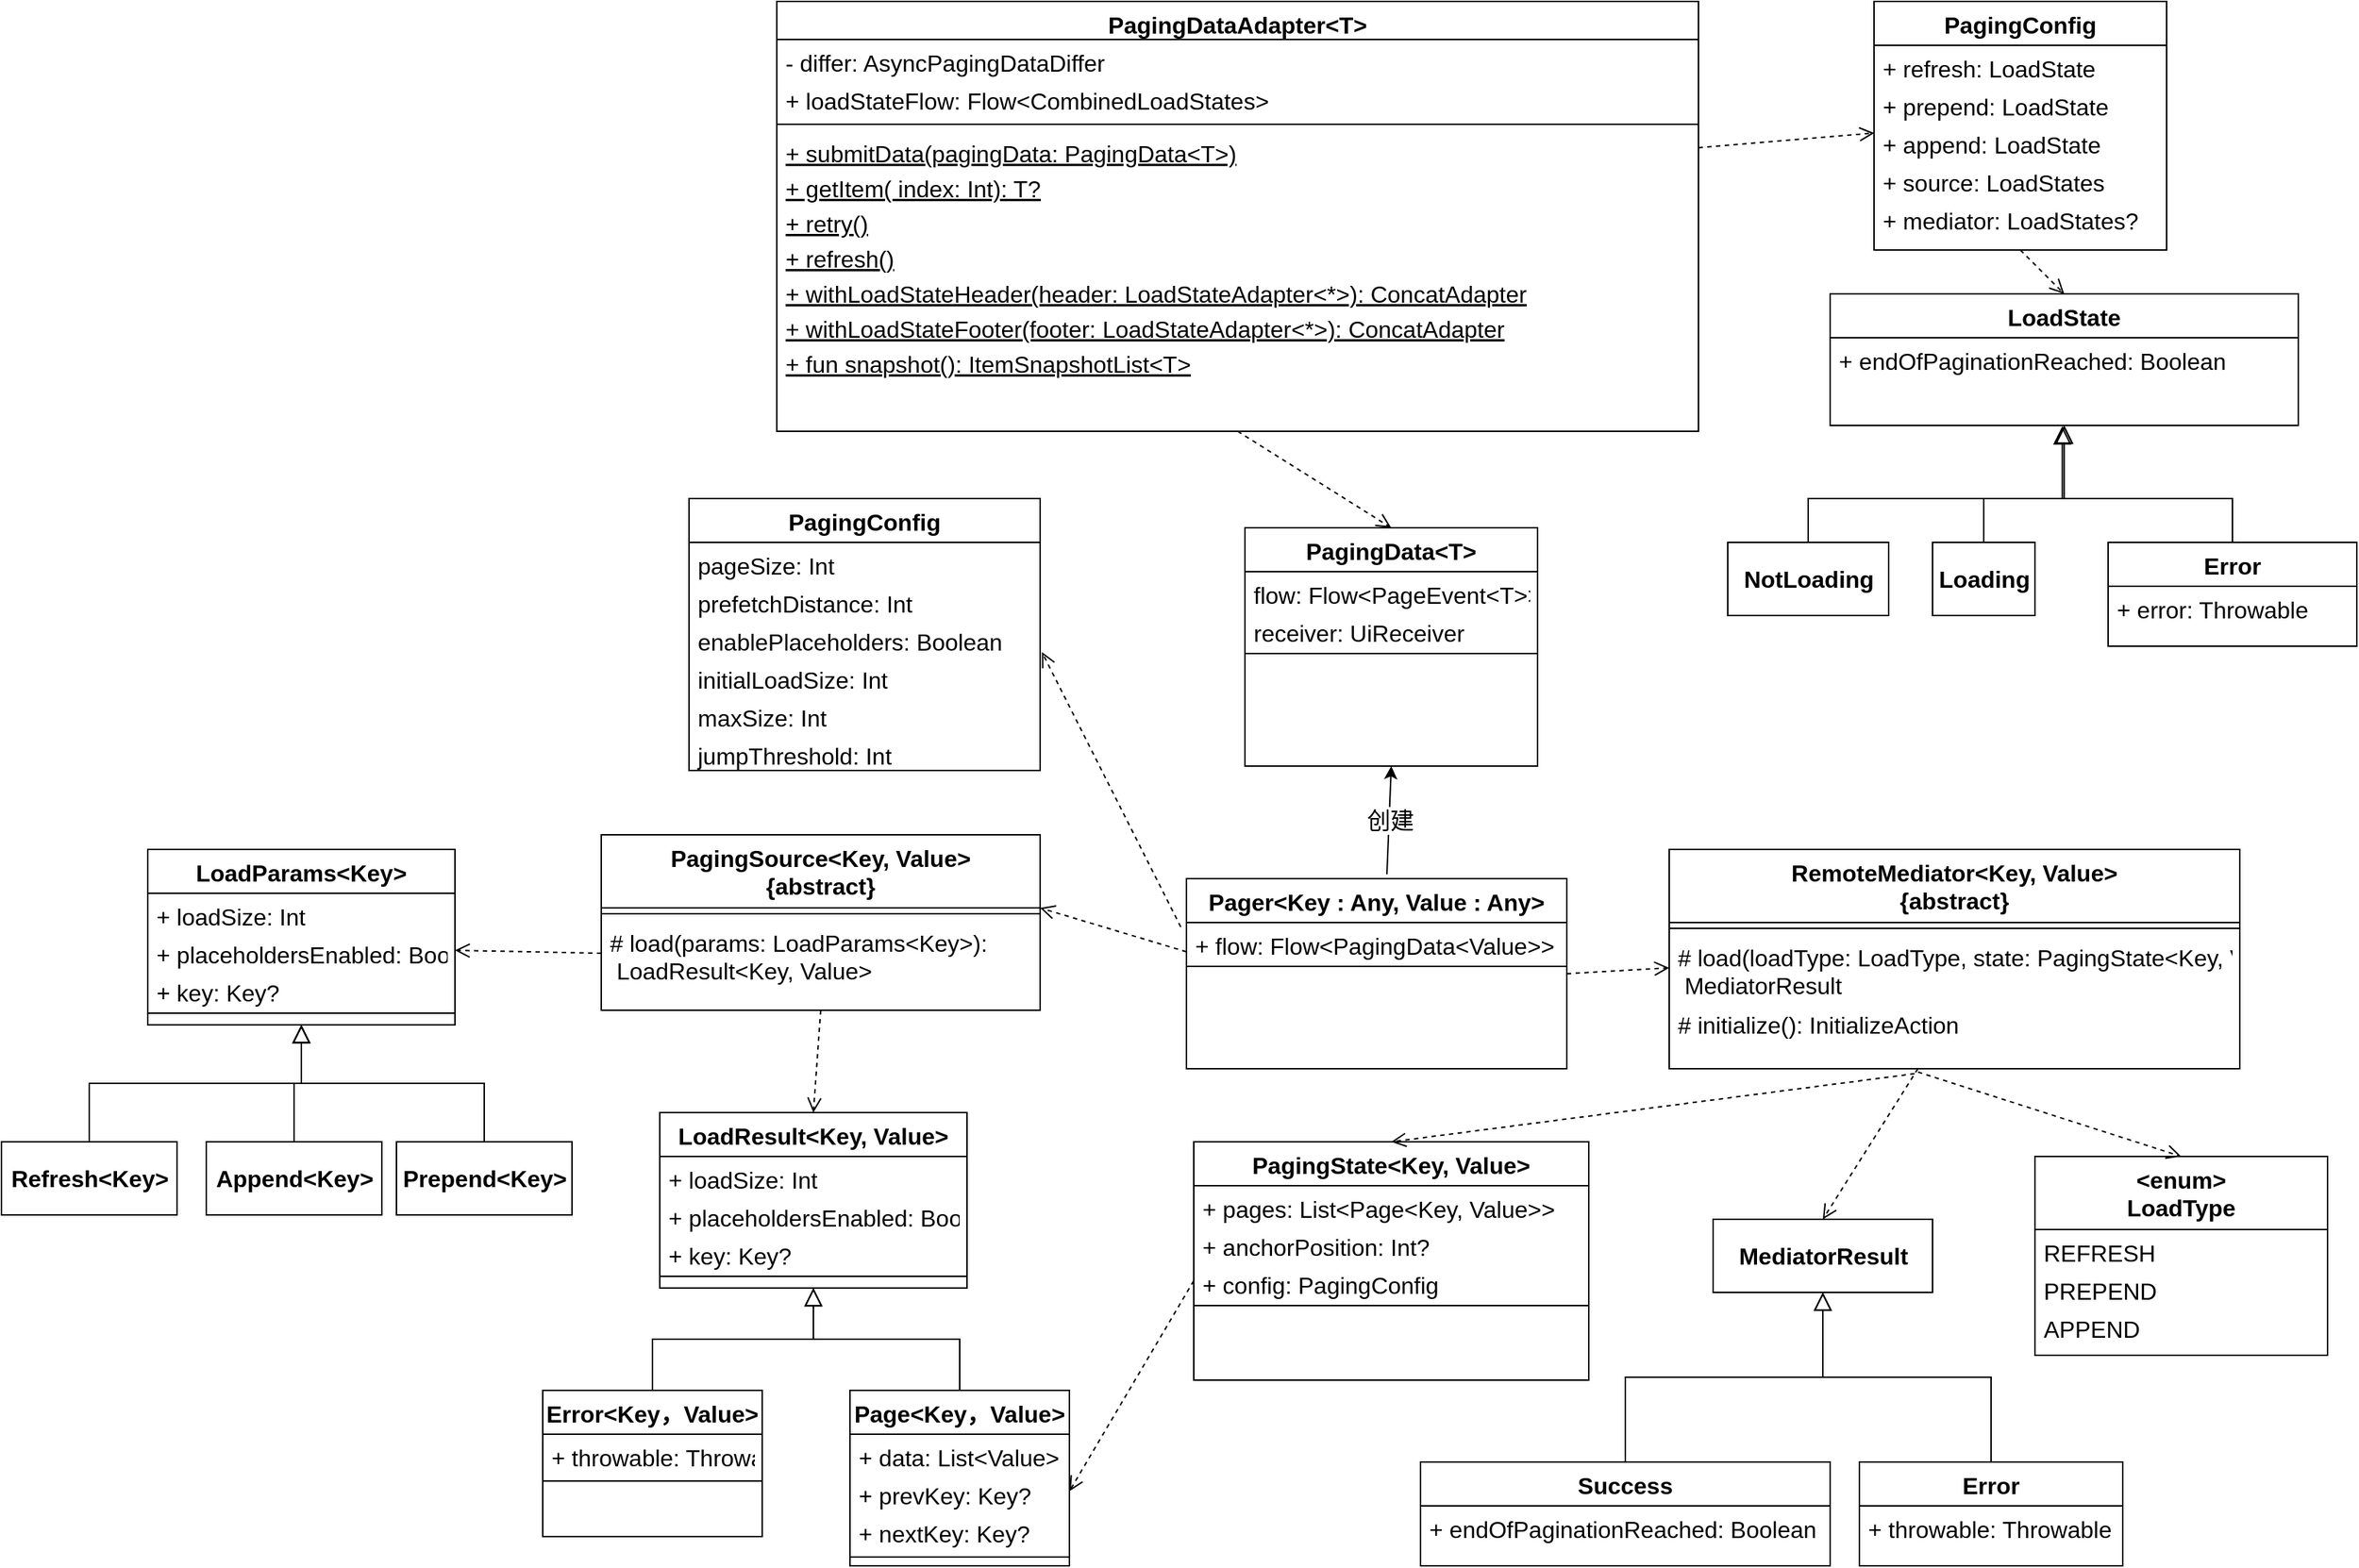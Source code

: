 <mxfile version="14.2.3" type="github">
  <diagram id="C5RBs43oDa-KdzZeNtuy" name="Page-1">
    <mxGraphModel dx="4512" dy="1089" grid="1" gridSize="10" guides="1" tooltips="1" connect="1" arrows="1" fold="1" page="1" pageScale="1" pageWidth="827" pageHeight="1169" math="0" shadow="0">
      <root>
        <mxCell id="WIyWlLk6GJQsqaUBKTNV-0" />
        <mxCell id="WIyWlLk6GJQsqaUBKTNV-1" parent="WIyWlLk6GJQsqaUBKTNV-0" />
        <mxCell id="XuE36sU5VSqXOPEqBiMG-0" value="PagingDataAdapter&lt;T&gt;" style="swimlane;fontStyle=1;align=center;verticalAlign=top;childLayout=stackLayout;horizontal=1;startSize=26;horizontalStack=0;resizeParent=1;resizeLast=0;collapsible=1;marginBottom=0;rounded=0;shadow=0;strokeWidth=1;fontSize=16;" parent="WIyWlLk6GJQsqaUBKTNV-1" vertex="1">
          <mxGeometry x="-1160" y="500" width="630" height="294" as="geometry">
            <mxRectangle x="130" y="380" width="160" height="26" as="alternateBounds" />
          </mxGeometry>
        </mxCell>
        <mxCell id="XuE36sU5VSqXOPEqBiMG-1" value="- differ: AsyncPagingDataDiffer" style="text;align=left;verticalAlign=top;spacingLeft=4;spacingRight=4;overflow=hidden;rotatable=0;points=[[0,0.5],[1,0.5]];portConstraint=eastwest;fontSize=16;" parent="XuE36sU5VSqXOPEqBiMG-0" vertex="1">
          <mxGeometry y="26" width="630" height="26" as="geometry" />
        </mxCell>
        <mxCell id="XuE36sU5VSqXOPEqBiMG-2" value="+ loadStateFlow: Flow&lt;CombinedLoadStates&gt;" style="text;align=left;verticalAlign=top;spacingLeft=4;spacingRight=4;overflow=hidden;rotatable=0;points=[[0,0.5],[1,0.5]];portConstraint=eastwest;rounded=0;shadow=0;html=0;fontSize=16;" parent="XuE36sU5VSqXOPEqBiMG-0" vertex="1">
          <mxGeometry y="52" width="630" height="28" as="geometry" />
        </mxCell>
        <mxCell id="XuE36sU5VSqXOPEqBiMG-5" value="" style="line;html=1;strokeWidth=1;align=left;verticalAlign=middle;spacingTop=-1;spacingLeft=3;spacingRight=3;rotatable=0;labelPosition=right;points=[];portConstraint=eastwest;fontSize=16;" parent="XuE36sU5VSqXOPEqBiMG-0" vertex="1">
          <mxGeometry y="80" width="630" height="8" as="geometry" />
        </mxCell>
        <mxCell id="XuE36sU5VSqXOPEqBiMG-6" value="+ submitData(pagingData: PagingData&lt;T&gt;)" style="text;align=left;verticalAlign=top;spacingLeft=4;spacingRight=4;overflow=hidden;rotatable=0;points=[[0,0.5],[1,0.5]];portConstraint=eastwest;fontStyle=4;fontSize=16;" parent="XuE36sU5VSqXOPEqBiMG-0" vertex="1">
          <mxGeometry y="88" width="630" height="24" as="geometry" />
        </mxCell>
        <mxCell id="XuE36sU5VSqXOPEqBiMG-7" value="+ getItem( index: Int): T?" style="text;align=left;verticalAlign=top;spacingLeft=4;spacingRight=4;overflow=hidden;rotatable=0;points=[[0,0.5],[1,0.5]];portConstraint=eastwest;fontStyle=4;fontSize=16;" parent="XuE36sU5VSqXOPEqBiMG-0" vertex="1">
          <mxGeometry y="112" width="630" height="24" as="geometry" />
        </mxCell>
        <mxCell id="XuE36sU5VSqXOPEqBiMG-28" value="+ retry()" style="text;align=left;verticalAlign=top;spacingLeft=4;spacingRight=4;overflow=hidden;rotatable=0;points=[[0,0.5],[1,0.5]];portConstraint=eastwest;fontStyle=4;fontSize=16;" parent="XuE36sU5VSqXOPEqBiMG-0" vertex="1">
          <mxGeometry y="136" width="630" height="24" as="geometry" />
        </mxCell>
        <mxCell id="XuE36sU5VSqXOPEqBiMG-8" value="+ refresh()" style="text;align=left;verticalAlign=top;spacingLeft=4;spacingRight=4;overflow=hidden;rotatable=0;points=[[0,0.5],[1,0.5]];portConstraint=eastwest;fontStyle=4;fontSize=16;" parent="XuE36sU5VSqXOPEqBiMG-0" vertex="1">
          <mxGeometry y="160" width="630" height="24" as="geometry" />
        </mxCell>
        <mxCell id="XuE36sU5VSqXOPEqBiMG-9" value="+ withLoadStateHeader(header: LoadStateAdapter&lt;*&gt;): ConcatAdapter" style="text;align=left;verticalAlign=top;spacingLeft=4;spacingRight=4;overflow=hidden;rotatable=0;points=[[0,0.5],[1,0.5]];portConstraint=eastwest;fontStyle=4;fontSize=16;" parent="XuE36sU5VSqXOPEqBiMG-0" vertex="1">
          <mxGeometry y="184" width="630" height="24" as="geometry" />
        </mxCell>
        <mxCell id="XuE36sU5VSqXOPEqBiMG-10" value="+ withLoadStateFooter(footer: LoadStateAdapter&lt;*&gt;): ConcatAdapter" style="text;align=left;verticalAlign=top;spacingLeft=4;spacingRight=4;overflow=hidden;rotatable=0;points=[[0,0.5],[1,0.5]];portConstraint=eastwest;fontStyle=4;fontSize=16;" parent="XuE36sU5VSqXOPEqBiMG-0" vertex="1">
          <mxGeometry y="208" width="630" height="24" as="geometry" />
        </mxCell>
        <mxCell id="XuE36sU5VSqXOPEqBiMG-11" value="+ fun snapshot(): ItemSnapshotList&lt;T&gt;" style="text;align=left;verticalAlign=top;spacingLeft=4;spacingRight=4;overflow=hidden;rotatable=0;points=[[0,0.5],[1,0.5]];portConstraint=eastwest;fontStyle=4;fontSize=16;" parent="XuE36sU5VSqXOPEqBiMG-0" vertex="1">
          <mxGeometry y="232" width="630" height="24" as="geometry" />
        </mxCell>
        <mxCell id="XuE36sU5VSqXOPEqBiMG-12" style="edgeStyle=orthogonalEdgeStyle;rounded=0;orthogonalLoop=1;jettySize=auto;html=1;exitX=1;exitY=0.5;exitDx=0;exitDy=0;fontSize=16;" parent="XuE36sU5VSqXOPEqBiMG-0" source="XuE36sU5VSqXOPEqBiMG-9" target="XuE36sU5VSqXOPEqBiMG-9" edge="1">
          <mxGeometry relative="1" as="geometry" />
        </mxCell>
        <mxCell id="XuE36sU5VSqXOPEqBiMG-13" value="PagingData&lt;T&gt;" style="swimlane;fontStyle=1;align=center;verticalAlign=top;childLayout=stackLayout;horizontal=1;startSize=30;horizontalStack=0;resizeParent=1;resizeLast=0;collapsible=1;marginBottom=0;rounded=0;shadow=0;strokeWidth=1;fontSize=16;" parent="WIyWlLk6GJQsqaUBKTNV-1" vertex="1">
          <mxGeometry x="-840" y="860" width="200" height="163" as="geometry">
            <mxRectangle x="130" y="380" width="160" height="26" as="alternateBounds" />
          </mxGeometry>
        </mxCell>
        <mxCell id="XuE36sU5VSqXOPEqBiMG-14" value="flow: Flow&lt;PageEvent&lt;T&gt;&gt;" style="text;align=left;verticalAlign=top;spacingLeft=4;spacingRight=4;overflow=hidden;rotatable=0;points=[[0,0.5],[1,0.5]];portConstraint=eastwest;fontSize=16;" parent="XuE36sU5VSqXOPEqBiMG-13" vertex="1">
          <mxGeometry y="30" width="200" height="26" as="geometry" />
        </mxCell>
        <mxCell id="XuE36sU5VSqXOPEqBiMG-15" value="receiver: UiReceiver" style="text;align=left;verticalAlign=top;spacingLeft=4;spacingRight=4;overflow=hidden;rotatable=0;points=[[0,0.5],[1,0.5]];portConstraint=eastwest;rounded=0;shadow=0;html=0;fontSize=16;" parent="XuE36sU5VSqXOPEqBiMG-13" vertex="1">
          <mxGeometry y="56" width="200" height="26" as="geometry" />
        </mxCell>
        <mxCell id="XuE36sU5VSqXOPEqBiMG-16" value="" style="line;html=1;strokeWidth=1;align=left;verticalAlign=middle;spacingTop=-1;spacingLeft=3;spacingRight=3;rotatable=0;labelPosition=right;points=[];portConstraint=eastwest;fontSize=16;" parent="XuE36sU5VSqXOPEqBiMG-13" vertex="1">
          <mxGeometry y="82" width="200" height="8" as="geometry" />
        </mxCell>
        <mxCell id="ubvXgTzYV1vVZ8Mo8wRW-0" value="Pager&lt;Key : Any, Value : Any&gt;" style="swimlane;fontStyle=1;align=center;verticalAlign=top;childLayout=stackLayout;horizontal=1;startSize=30;horizontalStack=0;resizeParent=1;resizeLast=0;collapsible=1;marginBottom=0;rounded=0;shadow=0;strokeWidth=1;fontSize=16;" parent="WIyWlLk6GJQsqaUBKTNV-1" vertex="1">
          <mxGeometry x="-880" y="1100" width="260" height="130" as="geometry">
            <mxRectangle x="130" y="380" width="160" height="26" as="alternateBounds" />
          </mxGeometry>
        </mxCell>
        <mxCell id="ubvXgTzYV1vVZ8Mo8wRW-1" value="+ flow: Flow&lt;PagingData&lt;Value&gt;&gt;" style="text;align=left;verticalAlign=top;spacingLeft=4;spacingRight=4;overflow=hidden;rotatable=0;points=[[0,0.5],[1,0.5]];portConstraint=eastwest;fontSize=16;" parent="ubvXgTzYV1vVZ8Mo8wRW-0" vertex="1">
          <mxGeometry y="30" width="260" height="26" as="geometry" />
        </mxCell>
        <mxCell id="ubvXgTzYV1vVZ8Mo8wRW-3" value="" style="line;html=1;strokeWidth=1;align=left;verticalAlign=middle;spacingTop=-1;spacingLeft=3;spacingRight=3;rotatable=0;labelPosition=right;points=[];portConstraint=eastwest;fontSize=16;" parent="ubvXgTzYV1vVZ8Mo8wRW-0" vertex="1">
          <mxGeometry y="56" width="260" height="8" as="geometry" />
        </mxCell>
        <mxCell id="ubvXgTzYV1vVZ8Mo8wRW-16" value="PagingSource&lt;Key, Value&gt;&#xa;{abstract}" style="swimlane;fontStyle=1;align=center;verticalAlign=top;childLayout=stackLayout;horizontal=1;startSize=50;horizontalStack=0;resizeParent=1;resizeLast=0;collapsible=1;marginBottom=0;rounded=0;shadow=0;strokeWidth=1;fontSize=16;" parent="WIyWlLk6GJQsqaUBKTNV-1" vertex="1">
          <mxGeometry x="-1280" y="1070" width="300" height="120" as="geometry">
            <mxRectangle x="130" y="380" width="160" height="26" as="alternateBounds" />
          </mxGeometry>
        </mxCell>
        <mxCell id="ubvXgTzYV1vVZ8Mo8wRW-18" value="" style="line;html=1;strokeWidth=1;align=left;verticalAlign=middle;spacingTop=-1;spacingLeft=3;spacingRight=3;rotatable=0;labelPosition=right;points=[];portConstraint=eastwest;fontSize=16;" parent="ubvXgTzYV1vVZ8Mo8wRW-16" vertex="1">
          <mxGeometry y="50" width="300" height="8" as="geometry" />
        </mxCell>
        <mxCell id="ubvXgTzYV1vVZ8Mo8wRW-19" value="# load(params: LoadParams&lt;Key&gt;):&#xa; LoadResult&lt;Key, Value&gt;" style="text;align=left;verticalAlign=top;spacingLeft=4;spacingRight=4;overflow=hidden;rotatable=0;points=[[0,0.5],[1,0.5]];portConstraint=eastwest;fontSize=16;" parent="ubvXgTzYV1vVZ8Mo8wRW-16" vertex="1">
          <mxGeometry y="58" width="300" height="46" as="geometry" />
        </mxCell>
        <mxCell id="ubvXgTzYV1vVZ8Mo8wRW-24" value="" style="html=1;verticalAlign=bottom;endArrow=open;dashed=1;endSize=8;exitX=0.5;exitY=1;exitDx=0;exitDy=0;entryX=0.5;entryY=0;entryDx=0;entryDy=0;fontSize=16;" parent="WIyWlLk6GJQsqaUBKTNV-1" source="XuE36sU5VSqXOPEqBiMG-0" target="XuE36sU5VSqXOPEqBiMG-13" edge="1">
          <mxGeometry y="-60" relative="1" as="geometry">
            <mxPoint x="-630" y="640" as="sourcePoint" />
            <mxPoint x="-630" y="680" as="targetPoint" />
            <mxPoint as="offset" />
          </mxGeometry>
        </mxCell>
        <mxCell id="ubvXgTzYV1vVZ8Mo8wRW-25" value="" style="html=1;verticalAlign=bottom;endArrow=open;dashed=1;endSize=8;entryX=1;entryY=0.417;entryDx=0;entryDy=0;entryPerimeter=0;fontSize=16;" parent="WIyWlLk6GJQsqaUBKTNV-1" target="ubvXgTzYV1vVZ8Mo8wRW-16" edge="1">
          <mxGeometry y="-60" relative="1" as="geometry">
            <mxPoint x="-880" y="1150" as="sourcePoint" />
            <mxPoint x="-960" y="1150" as="targetPoint" />
            <mxPoint as="offset" />
          </mxGeometry>
        </mxCell>
        <mxCell id="ubvXgTzYV1vVZ8Mo8wRW-29" value="RemoteMediator&lt;Key, Value&gt;&#xa;{abstract}" style="swimlane;fontStyle=1;align=center;verticalAlign=top;childLayout=stackLayout;horizontal=1;startSize=50;horizontalStack=0;resizeParent=1;resizeLast=0;collapsible=1;marginBottom=0;rounded=0;shadow=0;strokeWidth=1;fontSize=16;" parent="WIyWlLk6GJQsqaUBKTNV-1" vertex="1">
          <mxGeometry x="-550" y="1080" width="390" height="150" as="geometry">
            <mxRectangle x="130" y="380" width="160" height="26" as="alternateBounds" />
          </mxGeometry>
        </mxCell>
        <mxCell id="ubvXgTzYV1vVZ8Mo8wRW-30" value="" style="line;html=1;strokeWidth=1;align=left;verticalAlign=middle;spacingTop=-1;spacingLeft=3;spacingRight=3;rotatable=0;labelPosition=right;points=[];portConstraint=eastwest;fontSize=16;" parent="ubvXgTzYV1vVZ8Mo8wRW-29" vertex="1">
          <mxGeometry y="50" width="390" height="8" as="geometry" />
        </mxCell>
        <mxCell id="ubvXgTzYV1vVZ8Mo8wRW-31" value="# load(loadType: LoadType, state: PagingState&lt;Key, Value&gt;):&#xa; MediatorResult" style="text;align=left;verticalAlign=top;spacingLeft=4;spacingRight=4;overflow=hidden;rotatable=0;points=[[0,0.5],[1,0.5]];portConstraint=eastwest;fontSize=16;" parent="ubvXgTzYV1vVZ8Mo8wRW-29" vertex="1">
          <mxGeometry y="58" width="390" height="46" as="geometry" />
        </mxCell>
        <mxCell id="ubvXgTzYV1vVZ8Mo8wRW-32" value="# initialize(): InitializeAction" style="text;align=left;verticalAlign=top;spacingLeft=4;spacingRight=4;overflow=hidden;rotatable=0;points=[[0,0.5],[1,0.5]];portConstraint=eastwest;fontSize=16;" parent="ubvXgTzYV1vVZ8Mo8wRW-29" vertex="1">
          <mxGeometry y="104" width="390" height="46" as="geometry" />
        </mxCell>
        <mxCell id="ubvXgTzYV1vVZ8Mo8wRW-35" value="" style="html=1;verticalAlign=bottom;endArrow=open;dashed=1;endSize=8;exitX=1;exitY=0.5;exitDx=0;exitDy=0;entryX=0;entryY=0.5;entryDx=0;entryDy=0;fontSize=16;" parent="WIyWlLk6GJQsqaUBKTNV-1" source="ubvXgTzYV1vVZ8Mo8wRW-0" target="ubvXgTzYV1vVZ8Mo8wRW-31" edge="1">
          <mxGeometry y="-60" relative="1" as="geometry">
            <mxPoint x="-880" y="1190" as="sourcePoint" />
            <mxPoint x="-552" y="1165" as="targetPoint" />
            <mxPoint as="offset" />
          </mxGeometry>
        </mxCell>
        <mxCell id="ubvXgTzYV1vVZ8Mo8wRW-57" value="" style="endArrow=classic;html=1;exitX=0.527;exitY=-0.023;exitDx=0;exitDy=0;entryX=0.5;entryY=1;entryDx=0;entryDy=0;exitPerimeter=0;fontSize=16;" parent="WIyWlLk6GJQsqaUBKTNV-1" source="ubvXgTzYV1vVZ8Mo8wRW-0" target="XuE36sU5VSqXOPEqBiMG-13" edge="1">
          <mxGeometry relative="1" as="geometry">
            <mxPoint x="-1100" y="340" as="sourcePoint" />
            <mxPoint x="-940" y="340" as="targetPoint" />
          </mxGeometry>
        </mxCell>
        <mxCell id="ubvXgTzYV1vVZ8Mo8wRW-58" value="创建" style="edgeLabel;resizable=0;html=1;align=center;verticalAlign=middle;fontSize=16;" parent="ubvXgTzYV1vVZ8Mo8wRW-57" connectable="0" vertex="1">
          <mxGeometry relative="1" as="geometry" />
        </mxCell>
        <mxCell id="ubvXgTzYV1vVZ8Mo8wRW-62" value="PagingConfig" style="swimlane;fontStyle=1;align=center;verticalAlign=top;childLayout=stackLayout;horizontal=1;startSize=30;horizontalStack=0;resizeParent=1;resizeLast=0;collapsible=1;marginBottom=0;rounded=0;shadow=0;strokeWidth=1;fontSize=16;" parent="WIyWlLk6GJQsqaUBKTNV-1" vertex="1">
          <mxGeometry x="-1220" y="840" width="240" height="186" as="geometry">
            <mxRectangle x="130" y="380" width="160" height="26" as="alternateBounds" />
          </mxGeometry>
        </mxCell>
        <mxCell id="ubvXgTzYV1vVZ8Mo8wRW-63" value="pageSize: Int" style="text;align=left;verticalAlign=top;spacingLeft=4;spacingRight=4;overflow=hidden;rotatable=0;points=[[0,0.5],[1,0.5]];portConstraint=eastwest;fontSize=16;" parent="ubvXgTzYV1vVZ8Mo8wRW-62" vertex="1">
          <mxGeometry y="30" width="240" height="26" as="geometry" />
        </mxCell>
        <mxCell id="ubvXgTzYV1vVZ8Mo8wRW-64" value="prefetchDistance: Int" style="text;align=left;verticalAlign=top;spacingLeft=4;spacingRight=4;overflow=hidden;rotatable=0;points=[[0,0.5],[1,0.5]];portConstraint=eastwest;rounded=0;shadow=0;html=0;fontSize=16;" parent="ubvXgTzYV1vVZ8Mo8wRW-62" vertex="1">
          <mxGeometry y="56" width="240" height="26" as="geometry" />
        </mxCell>
        <mxCell id="ubvXgTzYV1vVZ8Mo8wRW-66" value="enablePlaceholders: Boolean" style="text;align=left;verticalAlign=top;spacingLeft=4;spacingRight=4;overflow=hidden;rotatable=0;points=[[0,0.5],[1,0.5]];portConstraint=eastwest;rounded=0;shadow=0;html=0;fontSize=16;" parent="ubvXgTzYV1vVZ8Mo8wRW-62" vertex="1">
          <mxGeometry y="82" width="240" height="26" as="geometry" />
        </mxCell>
        <mxCell id="ubvXgTzYV1vVZ8Mo8wRW-67" value="initialLoadSize: Int" style="text;align=left;verticalAlign=top;spacingLeft=4;spacingRight=4;overflow=hidden;rotatable=0;points=[[0,0.5],[1,0.5]];portConstraint=eastwest;rounded=0;shadow=0;html=0;fontSize=16;" parent="ubvXgTzYV1vVZ8Mo8wRW-62" vertex="1">
          <mxGeometry y="108" width="240" height="26" as="geometry" />
        </mxCell>
        <mxCell id="ubvXgTzYV1vVZ8Mo8wRW-69" value="maxSize: Int" style="text;align=left;verticalAlign=top;spacingLeft=4;spacingRight=4;overflow=hidden;rotatable=0;points=[[0,0.5],[1,0.5]];portConstraint=eastwest;rounded=0;shadow=0;html=0;fontSize=16;" parent="ubvXgTzYV1vVZ8Mo8wRW-62" vertex="1">
          <mxGeometry y="134" width="240" height="26" as="geometry" />
        </mxCell>
        <mxCell id="ubvXgTzYV1vVZ8Mo8wRW-76" value="jumpThreshold: Int" style="text;align=left;verticalAlign=top;spacingLeft=4;spacingRight=4;overflow=hidden;rotatable=0;points=[[0,0.5],[1,0.5]];portConstraint=eastwest;rounded=0;shadow=0;html=0;fontSize=16;" parent="ubvXgTzYV1vVZ8Mo8wRW-62" vertex="1">
          <mxGeometry y="160" width="240" height="26" as="geometry" />
        </mxCell>
        <mxCell id="ubvXgTzYV1vVZ8Mo8wRW-80" value="" style="html=1;verticalAlign=bottom;endArrow=open;dashed=1;endSize=8;exitX=-0.015;exitY=0.115;exitDx=0;exitDy=0;exitPerimeter=0;entryX=1.005;entryY=-0.115;entryDx=0;entryDy=0;entryPerimeter=0;fontSize=16;" parent="WIyWlLk6GJQsqaUBKTNV-1" source="ubvXgTzYV1vVZ8Mo8wRW-1" target="ubvXgTzYV1vVZ8Mo8wRW-67" edge="1">
          <mxGeometry y="-50" relative="1" as="geometry">
            <mxPoint x="-910" y="1020" as="sourcePoint" />
            <mxPoint x="-990" y="1020" as="targetPoint" />
            <mxPoint as="offset" />
          </mxGeometry>
        </mxCell>
        <mxCell id="ubvXgTzYV1vVZ8Mo8wRW-95" value="LoadParams&lt;Key&gt;" style="swimlane;fontStyle=1;align=center;verticalAlign=top;childLayout=stackLayout;horizontal=1;startSize=30;horizontalStack=0;resizeParent=1;resizeLast=0;collapsible=1;marginBottom=0;rounded=0;shadow=0;strokeWidth=1;fontSize=16;" parent="WIyWlLk6GJQsqaUBKTNV-1" vertex="1">
          <mxGeometry x="-1590" y="1080" width="210" height="120" as="geometry">
            <mxRectangle x="130" y="380" width="160" height="26" as="alternateBounds" />
          </mxGeometry>
        </mxCell>
        <mxCell id="ubvXgTzYV1vVZ8Mo8wRW-96" value="+ loadSize: Int" style="text;align=left;verticalAlign=top;spacingLeft=4;spacingRight=4;overflow=hidden;rotatable=0;points=[[0,0.5],[1,0.5]];portConstraint=eastwest;fontSize=16;" parent="ubvXgTzYV1vVZ8Mo8wRW-95" vertex="1">
          <mxGeometry y="30" width="210" height="26" as="geometry" />
        </mxCell>
        <mxCell id="ubvXgTzYV1vVZ8Mo8wRW-97" value="+ placeholdersEnabled: Boolean" style="text;align=left;verticalAlign=top;spacingLeft=4;spacingRight=4;overflow=hidden;rotatable=0;points=[[0,0.5],[1,0.5]];portConstraint=eastwest;rounded=0;shadow=0;html=0;fontSize=16;" parent="ubvXgTzYV1vVZ8Mo8wRW-95" vertex="1">
          <mxGeometry y="56" width="210" height="26" as="geometry" />
        </mxCell>
        <mxCell id="ubvXgTzYV1vVZ8Mo8wRW-102" value="+ key: Key?" style="text;align=left;verticalAlign=top;spacingLeft=4;spacingRight=4;overflow=hidden;rotatable=0;points=[[0,0.5],[1,0.5]];portConstraint=eastwest;rounded=0;shadow=0;html=0;fontSize=16;" parent="ubvXgTzYV1vVZ8Mo8wRW-95" vertex="1">
          <mxGeometry y="82" width="210" height="26" as="geometry" />
        </mxCell>
        <mxCell id="ubvXgTzYV1vVZ8Mo8wRW-98" value="" style="line;html=1;strokeWidth=1;align=left;verticalAlign=middle;spacingTop=-1;spacingLeft=3;spacingRight=3;rotatable=0;labelPosition=right;points=[];portConstraint=eastwest;fontSize=16;" parent="ubvXgTzYV1vVZ8Mo8wRW-95" vertex="1">
          <mxGeometry y="108" width="210" height="8" as="geometry" />
        </mxCell>
        <mxCell id="ubvXgTzYV1vVZ8Mo8wRW-101" value="" style="html=1;verticalAlign=bottom;endArrow=open;dashed=1;endSize=8;exitX=0;exitY=0.5;exitDx=0;exitDy=0;entryX=1;entryY=0.5;entryDx=0;entryDy=0;fontSize=16;" parent="WIyWlLk6GJQsqaUBKTNV-1" source="ubvXgTzYV1vVZ8Mo8wRW-19" target="ubvXgTzYV1vVZ8Mo8wRW-97" edge="1">
          <mxGeometry relative="1" as="geometry">
            <mxPoint x="-1330" y="1270" as="sourcePoint" />
            <mxPoint x="-1410" y="1270" as="targetPoint" />
          </mxGeometry>
        </mxCell>
        <mxCell id="ubvXgTzYV1vVZ8Mo8wRW-105" value="&lt;b style=&quot;font-size: 16px;&quot;&gt;&lt;font style=&quot;font-size: 16px;&quot;&gt;Refresh&amp;lt;Key&amp;gt;&lt;/font&gt;&lt;/b&gt;" style="html=1;fontSize=16;" parent="WIyWlLk6GJQsqaUBKTNV-1" vertex="1">
          <mxGeometry x="-1690" y="1280" width="120" height="50" as="geometry" />
        </mxCell>
        <mxCell id="ubvXgTzYV1vVZ8Mo8wRW-106" value="&lt;b style=&quot;font-size: 16px;&quot;&gt;&lt;font style=&quot;font-size: 16px;&quot;&gt;Append&amp;lt;Key&amp;gt;&lt;/font&gt;&lt;/b&gt;" style="html=1;fontSize=16;" parent="WIyWlLk6GJQsqaUBKTNV-1" vertex="1">
          <mxGeometry x="-1550" y="1280" width="120" height="50" as="geometry" />
        </mxCell>
        <mxCell id="ubvXgTzYV1vVZ8Mo8wRW-107" value="&lt;b style=&quot;font-size: 16px;&quot;&gt;&lt;font style=&quot;font-size: 16px;&quot;&gt;Prepend&amp;lt;Key&amp;gt;&lt;/font&gt;&lt;/b&gt;" style="html=1;fontSize=16;" parent="WIyWlLk6GJQsqaUBKTNV-1" vertex="1">
          <mxGeometry x="-1420" y="1280" width="120" height="50" as="geometry" />
        </mxCell>
        <mxCell id="ubvXgTzYV1vVZ8Mo8wRW-113" value="LoadResult&lt;Key, Value&gt;" style="swimlane;fontStyle=1;align=center;verticalAlign=top;childLayout=stackLayout;horizontal=1;startSize=30;horizontalStack=0;resizeParent=1;resizeLast=0;collapsible=1;marginBottom=0;rounded=0;shadow=0;strokeWidth=1;fontSize=16;" parent="WIyWlLk6GJQsqaUBKTNV-1" vertex="1">
          <mxGeometry x="-1240" y="1260" width="210" height="120" as="geometry">
            <mxRectangle x="130" y="380" width="160" height="26" as="alternateBounds" />
          </mxGeometry>
        </mxCell>
        <mxCell id="ubvXgTzYV1vVZ8Mo8wRW-114" value="+ loadSize: Int" style="text;align=left;verticalAlign=top;spacingLeft=4;spacingRight=4;overflow=hidden;rotatable=0;points=[[0,0.5],[1,0.5]];portConstraint=eastwest;fontSize=16;" parent="ubvXgTzYV1vVZ8Mo8wRW-113" vertex="1">
          <mxGeometry y="30" width="210" height="26" as="geometry" />
        </mxCell>
        <mxCell id="ubvXgTzYV1vVZ8Mo8wRW-115" value="+ placeholdersEnabled: Boolean" style="text;align=left;verticalAlign=top;spacingLeft=4;spacingRight=4;overflow=hidden;rotatable=0;points=[[0,0.5],[1,0.5]];portConstraint=eastwest;rounded=0;shadow=0;html=0;fontSize=16;" parent="ubvXgTzYV1vVZ8Mo8wRW-113" vertex="1">
          <mxGeometry y="56" width="210" height="26" as="geometry" />
        </mxCell>
        <mxCell id="ubvXgTzYV1vVZ8Mo8wRW-116" value="+ key: Key?" style="text;align=left;verticalAlign=top;spacingLeft=4;spacingRight=4;overflow=hidden;rotatable=0;points=[[0,0.5],[1,0.5]];portConstraint=eastwest;rounded=0;shadow=0;html=0;fontSize=16;" parent="ubvXgTzYV1vVZ8Mo8wRW-113" vertex="1">
          <mxGeometry y="82" width="210" height="26" as="geometry" />
        </mxCell>
        <mxCell id="ubvXgTzYV1vVZ8Mo8wRW-117" value="" style="line;html=1;strokeWidth=1;align=left;verticalAlign=middle;spacingTop=-1;spacingLeft=3;spacingRight=3;rotatable=0;labelPosition=right;points=[];portConstraint=eastwest;fontSize=16;" parent="ubvXgTzYV1vVZ8Mo8wRW-113" vertex="1">
          <mxGeometry y="108" width="210" height="8" as="geometry" />
        </mxCell>
        <mxCell id="ubvXgTzYV1vVZ8Mo8wRW-118" value="" style="endArrow=block;endSize=10;endFill=0;shadow=0;strokeWidth=1;rounded=0;edgeStyle=elbowEdgeStyle;elbow=vertical;entryX=0.5;entryY=1;entryDx=0;entryDy=0;exitX=0.5;exitY=0;exitDx=0;exitDy=0;fontSize=16;" parent="WIyWlLk6GJQsqaUBKTNV-1" source="ubvXgTzYV1vVZ8Mo8wRW-105" target="ubvXgTzYV1vVZ8Mo8wRW-95" edge="1">
          <mxGeometry width="160" relative="1" as="geometry">
            <mxPoint x="-1640" y="1370" as="sourcePoint" />
            <mxPoint x="-1530" y="1270" as="targetPoint" />
          </mxGeometry>
        </mxCell>
        <mxCell id="ubvXgTzYV1vVZ8Mo8wRW-119" value="" style="endArrow=block;endSize=10;endFill=0;shadow=0;strokeWidth=1;rounded=0;edgeStyle=elbowEdgeStyle;elbow=vertical;entryX=0.5;entryY=1;entryDx=0;entryDy=0;exitX=0.5;exitY=0;exitDx=0;exitDy=0;fontSize=16;" parent="WIyWlLk6GJQsqaUBKTNV-1" source="ubvXgTzYV1vVZ8Mo8wRW-107" target="ubvXgTzYV1vVZ8Mo8wRW-95" edge="1">
          <mxGeometry width="160" relative="1" as="geometry">
            <mxPoint x="-1380" y="1372" as="sourcePoint" />
            <mxPoint x="-1490" y="1270" as="targetPoint" />
          </mxGeometry>
        </mxCell>
        <mxCell id="ubvXgTzYV1vVZ8Mo8wRW-120" value="" style="endArrow=block;endSize=10;endFill=0;shadow=0;strokeWidth=1;rounded=0;edgeStyle=elbowEdgeStyle;elbow=vertical;entryX=0.5;entryY=1;entryDx=0;entryDy=0;fontSize=16;" parent="WIyWlLk6GJQsqaUBKTNV-1" source="ubvXgTzYV1vVZ8Mo8wRW-106" target="ubvXgTzYV1vVZ8Mo8wRW-95" edge="1">
          <mxGeometry width="160" relative="1" as="geometry">
            <mxPoint x="-1090" y="1372" as="sourcePoint" />
            <mxPoint x="-990" y="1270" as="targetPoint" />
          </mxGeometry>
        </mxCell>
        <mxCell id="ubvXgTzYV1vVZ8Mo8wRW-126" value="" style="endArrow=block;endSize=10;endFill=0;shadow=0;strokeWidth=1;rounded=0;edgeStyle=elbowEdgeStyle;elbow=vertical;entryX=0.5;entryY=1;entryDx=0;entryDy=0;fontSize=16;" parent="WIyWlLk6GJQsqaUBKTNV-1" source="ubvXgTzYV1vVZ8Mo8wRW-134" edge="1" target="ubvXgTzYV1vVZ8Mo8wRW-113">
          <mxGeometry width="160" relative="1" as="geometry">
            <mxPoint x="-1220" y="1520" as="sourcePoint" />
            <mxPoint x="-1135" y="1423" as="targetPoint" />
          </mxGeometry>
        </mxCell>
        <mxCell id="ubvXgTzYV1vVZ8Mo8wRW-127" value="" style="endArrow=block;endSize=10;endFill=0;shadow=0;strokeWidth=1;rounded=0;edgeStyle=elbowEdgeStyle;elbow=vertical;entryX=0.5;entryY=1;entryDx=0;entryDy=0;exitX=0.5;exitY=0;exitDx=0;exitDy=0;fontSize=16;" parent="WIyWlLk6GJQsqaUBKTNV-1" source="ubvXgTzYV1vVZ8Mo8wRW-140" edge="1" target="ubvXgTzYV1vVZ8Mo8wRW-113">
          <mxGeometry width="160" relative="1" as="geometry">
            <mxPoint x="-1060" y="1520" as="sourcePoint" />
            <mxPoint x="-1135" y="1423" as="targetPoint" />
          </mxGeometry>
        </mxCell>
        <mxCell id="ubvXgTzYV1vVZ8Mo8wRW-134" value="Page&lt;Key，Value&gt;" style="swimlane;fontStyle=1;align=center;verticalAlign=top;childLayout=stackLayout;horizontal=1;startSize=30;horizontalStack=0;resizeParent=1;resizeLast=0;collapsible=1;marginBottom=0;rounded=0;shadow=0;strokeWidth=1;fontSize=16;" parent="WIyWlLk6GJQsqaUBKTNV-1" vertex="1">
          <mxGeometry x="-1110" y="1450" width="150" height="120" as="geometry">
            <mxRectangle x="130" y="380" width="160" height="26" as="alternateBounds" />
          </mxGeometry>
        </mxCell>
        <mxCell id="ubvXgTzYV1vVZ8Mo8wRW-135" value="+ data: List&lt;Value&gt;" style="text;align=left;verticalAlign=top;spacingLeft=4;spacingRight=4;overflow=hidden;rotatable=0;points=[[0,0.5],[1,0.5]];portConstraint=eastwest;fontSize=16;" parent="ubvXgTzYV1vVZ8Mo8wRW-134" vertex="1">
          <mxGeometry y="30" width="150" height="26" as="geometry" />
        </mxCell>
        <mxCell id="ubvXgTzYV1vVZ8Mo8wRW-136" value="+ prevKey: Key?" style="text;align=left;verticalAlign=top;spacingLeft=4;spacingRight=4;overflow=hidden;rotatable=0;points=[[0,0.5],[1,0.5]];portConstraint=eastwest;rounded=0;shadow=0;html=0;fontSize=16;" parent="ubvXgTzYV1vVZ8Mo8wRW-134" vertex="1">
          <mxGeometry y="56" width="150" height="26" as="geometry" />
        </mxCell>
        <mxCell id="ubvXgTzYV1vVZ8Mo8wRW-138" value="+ nextKey: Key?" style="text;align=left;verticalAlign=top;spacingLeft=4;spacingRight=4;overflow=hidden;rotatable=0;points=[[0,0.5],[1,0.5]];portConstraint=eastwest;rounded=0;shadow=0;html=0;fontSize=16;" parent="ubvXgTzYV1vVZ8Mo8wRW-134" vertex="1">
          <mxGeometry y="82" width="150" height="28" as="geometry" />
        </mxCell>
        <mxCell id="ubvXgTzYV1vVZ8Mo8wRW-137" value="" style="line;html=1;strokeWidth=1;align=left;verticalAlign=middle;spacingTop=-1;spacingLeft=3;spacingRight=3;rotatable=0;labelPosition=right;points=[];portConstraint=eastwest;fontSize=16;" parent="ubvXgTzYV1vVZ8Mo8wRW-134" vertex="1">
          <mxGeometry y="110" width="150" height="8" as="geometry" />
        </mxCell>
        <mxCell id="ubvXgTzYV1vVZ8Mo8wRW-140" value="Error&lt;Key，Value&gt;" style="swimlane;fontStyle=1;align=center;verticalAlign=top;childLayout=stackLayout;horizontal=1;startSize=30;horizontalStack=0;resizeParent=1;resizeLast=0;collapsible=1;marginBottom=0;rounded=0;shadow=0;strokeWidth=1;fontSize=16;" parent="WIyWlLk6GJQsqaUBKTNV-1" vertex="1">
          <mxGeometry x="-1320" y="1450" width="150" height="100" as="geometry">
            <mxRectangle x="130" y="380" width="160" height="26" as="alternateBounds" />
          </mxGeometry>
        </mxCell>
        <mxCell id="ubvXgTzYV1vVZ8Mo8wRW-143" value="+ throwable: Throwable" style="text;align=left;verticalAlign=top;spacingLeft=4;spacingRight=4;overflow=hidden;rotatable=0;points=[[0,0.5],[1,0.5]];portConstraint=eastwest;rounded=0;shadow=0;html=0;fontSize=16;" parent="ubvXgTzYV1vVZ8Mo8wRW-140" vertex="1">
          <mxGeometry y="30" width="150" height="28" as="geometry" />
        </mxCell>
        <mxCell id="ubvXgTzYV1vVZ8Mo8wRW-144" value="" style="line;html=1;strokeWidth=1;align=left;verticalAlign=middle;spacingTop=-1;spacingLeft=3;spacingRight=3;rotatable=0;labelPosition=right;points=[];portConstraint=eastwest;fontSize=16;" parent="ubvXgTzYV1vVZ8Mo8wRW-140" vertex="1">
          <mxGeometry y="58" width="150" height="8" as="geometry" />
        </mxCell>
        <mxCell id="nEP0Bxg_CWYKs77Z_bnu-1" value="&lt;enum&gt;&#xa;LoadType" style="swimlane;fontStyle=1;align=center;verticalAlign=top;childLayout=stackLayout;horizontal=1;startSize=50;horizontalStack=0;resizeParent=1;resizeLast=0;collapsible=1;marginBottom=0;rounded=0;shadow=0;strokeWidth=1;fontSize=16;" vertex="1" parent="WIyWlLk6GJQsqaUBKTNV-1">
          <mxGeometry x="-300" y="1290" width="200" height="136" as="geometry">
            <mxRectangle x="130" y="380" width="160" height="26" as="alternateBounds" />
          </mxGeometry>
        </mxCell>
        <mxCell id="nEP0Bxg_CWYKs77Z_bnu-2" value="REFRESH" style="text;align=left;verticalAlign=top;spacingLeft=4;spacingRight=4;overflow=hidden;rotatable=0;points=[[0,0.5],[1,0.5]];portConstraint=eastwest;fontSize=16;" vertex="1" parent="nEP0Bxg_CWYKs77Z_bnu-1">
          <mxGeometry y="50" width="200" height="26" as="geometry" />
        </mxCell>
        <mxCell id="nEP0Bxg_CWYKs77Z_bnu-3" value="PREPEND" style="text;align=left;verticalAlign=top;spacingLeft=4;spacingRight=4;overflow=hidden;rotatable=0;points=[[0,0.5],[1,0.5]];portConstraint=eastwest;rounded=0;shadow=0;html=0;fontSize=16;" vertex="1" parent="nEP0Bxg_CWYKs77Z_bnu-1">
          <mxGeometry y="76" width="200" height="26" as="geometry" />
        </mxCell>
        <mxCell id="nEP0Bxg_CWYKs77Z_bnu-4" value="APPEND" style="text;align=left;verticalAlign=top;spacingLeft=4;spacingRight=4;overflow=hidden;rotatable=0;points=[[0,0.5],[1,0.5]];portConstraint=eastwest;rounded=0;shadow=0;html=0;fontSize=16;" vertex="1" parent="nEP0Bxg_CWYKs77Z_bnu-1">
          <mxGeometry y="102" width="200" height="26" as="geometry" />
        </mxCell>
        <mxCell id="nEP0Bxg_CWYKs77Z_bnu-10" value="" style="html=1;verticalAlign=bottom;endArrow=open;dashed=1;endSize=8;exitX=0.5;exitY=1;exitDx=0;exitDy=0;entryX=0.5;entryY=0;entryDx=0;entryDy=0;fontSize=16;" edge="1" parent="WIyWlLk6GJQsqaUBKTNV-1" source="ubvXgTzYV1vVZ8Mo8wRW-16" target="ubvXgTzYV1vVZ8Mo8wRW-113">
          <mxGeometry relative="1" as="geometry">
            <mxPoint x="-1000" y="1250" as="sourcePoint" />
            <mxPoint x="-1080" y="1250" as="targetPoint" />
          </mxGeometry>
        </mxCell>
        <mxCell id="nEP0Bxg_CWYKs77Z_bnu-11" value="PagingState&lt;Key, Value&gt;" style="swimlane;fontStyle=1;align=center;verticalAlign=top;childLayout=stackLayout;horizontal=1;startSize=30;horizontalStack=0;resizeParent=1;resizeLast=0;collapsible=1;marginBottom=0;rounded=0;shadow=0;strokeWidth=1;fontSize=16;" vertex="1" parent="WIyWlLk6GJQsqaUBKTNV-1">
          <mxGeometry x="-875" y="1280" width="270" height="163" as="geometry">
            <mxRectangle x="130" y="380" width="160" height="26" as="alternateBounds" />
          </mxGeometry>
        </mxCell>
        <mxCell id="nEP0Bxg_CWYKs77Z_bnu-12" value="+ pages: List&lt;Page&lt;Key, Value&gt;&gt;" style="text;align=left;verticalAlign=top;spacingLeft=4;spacingRight=4;overflow=hidden;rotatable=0;points=[[0,0.5],[1,0.5]];portConstraint=eastwest;fontSize=16;" vertex="1" parent="nEP0Bxg_CWYKs77Z_bnu-11">
          <mxGeometry y="30" width="270" height="26" as="geometry" />
        </mxCell>
        <mxCell id="nEP0Bxg_CWYKs77Z_bnu-13" value="+ anchorPosition: Int?" style="text;align=left;verticalAlign=top;spacingLeft=4;spacingRight=4;overflow=hidden;rotatable=0;points=[[0,0.5],[1,0.5]];portConstraint=eastwest;rounded=0;shadow=0;html=0;fontSize=16;" vertex="1" parent="nEP0Bxg_CWYKs77Z_bnu-11">
          <mxGeometry y="56" width="270" height="26" as="geometry" />
        </mxCell>
        <mxCell id="nEP0Bxg_CWYKs77Z_bnu-14" value="+ config: PagingConfig" style="text;align=left;verticalAlign=top;spacingLeft=4;spacingRight=4;overflow=hidden;rotatable=0;points=[[0,0.5],[1,0.5]];portConstraint=eastwest;rounded=0;shadow=0;html=0;fontSize=16;" vertex="1" parent="nEP0Bxg_CWYKs77Z_bnu-11">
          <mxGeometry y="82" width="270" height="26" as="geometry" />
        </mxCell>
        <mxCell id="nEP0Bxg_CWYKs77Z_bnu-15" value="" style="line;html=1;strokeWidth=1;align=left;verticalAlign=middle;spacingTop=-1;spacingLeft=3;spacingRight=3;rotatable=0;labelPosition=right;points=[];portConstraint=eastwest;fontSize=16;" vertex="1" parent="nEP0Bxg_CWYKs77Z_bnu-11">
          <mxGeometry y="108" width="270" height="8" as="geometry" />
        </mxCell>
        <mxCell id="nEP0Bxg_CWYKs77Z_bnu-17" value="" style="html=1;verticalAlign=bottom;endArrow=open;dashed=1;endSize=8;exitX=0;exitY=0.5;exitDx=0;exitDy=0;entryX=1;entryY=0.5;entryDx=0;entryDy=0;fontSize=16;" edge="1" parent="WIyWlLk6GJQsqaUBKTNV-1" source="nEP0Bxg_CWYKs77Z_bnu-14" target="ubvXgTzYV1vVZ8Mo8wRW-136">
          <mxGeometry relative="1" as="geometry">
            <mxPoint x="-610" y="1690" as="sourcePoint" />
            <mxPoint x="-690" y="1690" as="targetPoint" />
          </mxGeometry>
        </mxCell>
        <mxCell id="nEP0Bxg_CWYKs77Z_bnu-18" value="" style="html=1;verticalAlign=bottom;endArrow=open;dashed=1;endSize=8;exitX=0.43;exitY=1.074;exitDx=0;exitDy=0;exitPerimeter=0;entryX=0.5;entryY=0;entryDx=0;entryDy=0;fontSize=16;" edge="1" parent="WIyWlLk6GJQsqaUBKTNV-1" source="ubvXgTzYV1vVZ8Mo8wRW-32" target="nEP0Bxg_CWYKs77Z_bnu-11">
          <mxGeometry relative="1" as="geometry">
            <mxPoint x="-433" y="1270" as="sourcePoint" />
            <mxPoint x="-513" y="1270" as="targetPoint" />
          </mxGeometry>
        </mxCell>
        <mxCell id="nEP0Bxg_CWYKs77Z_bnu-19" value="" style="html=1;verticalAlign=bottom;endArrow=open;dashed=1;endSize=8;exitX=0.436;exitY=1.049;exitDx=0;exitDy=0;exitPerimeter=0;entryX=0.5;entryY=0;entryDx=0;entryDy=0;fontSize=16;" edge="1" parent="WIyWlLk6GJQsqaUBKTNV-1" source="ubvXgTzYV1vVZ8Mo8wRW-32" target="nEP0Bxg_CWYKs77Z_bnu-1">
          <mxGeometry relative="1" as="geometry">
            <mxPoint y="1370" as="sourcePoint" />
            <mxPoint x="-80" y="1370" as="targetPoint" />
          </mxGeometry>
        </mxCell>
        <mxCell id="nEP0Bxg_CWYKs77Z_bnu-26" value="" style="html=1;verticalAlign=bottom;endArrow=open;dashed=1;endSize=8;entryX=0.5;entryY=0;entryDx=0;entryDy=0;fontSize=16;" edge="1" parent="WIyWlLk6GJQsqaUBKTNV-1" target="nEP0Bxg_CWYKs77Z_bnu-27">
          <mxGeometry relative="1" as="geometry">
            <mxPoint x="-380" y="1230" as="sourcePoint" />
            <mxPoint x="-190" y="1310" as="targetPoint" />
          </mxGeometry>
        </mxCell>
        <mxCell id="nEP0Bxg_CWYKs77Z_bnu-27" value="&lt;span style=&quot;font-size: 16px; font-weight: 700;&quot;&gt;MediatorResult&lt;/span&gt;" style="html=1;fontSize=16;" vertex="1" parent="WIyWlLk6GJQsqaUBKTNV-1">
          <mxGeometry x="-520" y="1333" width="150" height="50" as="geometry" />
        </mxCell>
        <mxCell id="nEP0Bxg_CWYKs77Z_bnu-33" value="Success" style="swimlane;fontStyle=1;align=center;verticalAlign=top;childLayout=stackLayout;horizontal=1;startSize=30;horizontalStack=0;resizeParent=1;resizeLast=0;collapsible=1;marginBottom=0;rounded=0;shadow=0;strokeWidth=1;fontSize=16;" vertex="1" parent="WIyWlLk6GJQsqaUBKTNV-1">
          <mxGeometry x="-720" y="1499" width="280" height="71" as="geometry">
            <mxRectangle x="130" y="380" width="160" height="26" as="alternateBounds" />
          </mxGeometry>
        </mxCell>
        <mxCell id="nEP0Bxg_CWYKs77Z_bnu-34" value="+ endOfPaginationReached: Boolean" style="text;align=left;verticalAlign=top;spacingLeft=4;spacingRight=4;overflow=hidden;rotatable=0;points=[[0,0.5],[1,0.5]];portConstraint=eastwest;fontSize=16;" vertex="1" parent="nEP0Bxg_CWYKs77Z_bnu-33">
          <mxGeometry y="30" width="280" height="26" as="geometry" />
        </mxCell>
        <mxCell id="nEP0Bxg_CWYKs77Z_bnu-40" value="Error" style="swimlane;fontStyle=1;align=center;verticalAlign=top;childLayout=stackLayout;horizontal=1;startSize=30;horizontalStack=0;resizeParent=1;resizeLast=0;collapsible=1;marginBottom=0;rounded=0;shadow=0;strokeWidth=1;fontSize=16;" vertex="1" parent="WIyWlLk6GJQsqaUBKTNV-1">
          <mxGeometry x="-420" y="1499" width="180" height="71" as="geometry">
            <mxRectangle x="130" y="380" width="160" height="26" as="alternateBounds" />
          </mxGeometry>
        </mxCell>
        <mxCell id="nEP0Bxg_CWYKs77Z_bnu-41" value="+ throwable: Throwable" style="text;align=left;verticalAlign=top;spacingLeft=4;spacingRight=4;overflow=hidden;rotatable=0;points=[[0,0.5],[1,0.5]];portConstraint=eastwest;fontSize=16;" vertex="1" parent="nEP0Bxg_CWYKs77Z_bnu-40">
          <mxGeometry y="30" width="180" height="26" as="geometry" />
        </mxCell>
        <mxCell id="nEP0Bxg_CWYKs77Z_bnu-43" value="" style="endArrow=block;endSize=10;endFill=0;shadow=0;strokeWidth=1;rounded=0;edgeStyle=elbowEdgeStyle;elbow=vertical;entryX=0.5;entryY=1;entryDx=0;entryDy=0;exitX=0.5;exitY=0;exitDx=0;exitDy=0;fontSize=16;" edge="1" parent="WIyWlLk6GJQsqaUBKTNV-1" source="nEP0Bxg_CWYKs77Z_bnu-33" target="nEP0Bxg_CWYKs77Z_bnu-27">
          <mxGeometry width="160" relative="1" as="geometry">
            <mxPoint x="-550" y="1500" as="sourcePoint" />
            <mxPoint x="-390" y="1370" as="targetPoint" />
          </mxGeometry>
        </mxCell>
        <mxCell id="nEP0Bxg_CWYKs77Z_bnu-45" value="" style="endArrow=block;endSize=10;endFill=0;shadow=0;strokeWidth=1;rounded=0;edgeStyle=elbowEdgeStyle;elbow=vertical;entryX=0.5;entryY=1;entryDx=0;entryDy=0;exitX=0.5;exitY=0;exitDx=0;exitDy=0;fontSize=16;" edge="1" parent="WIyWlLk6GJQsqaUBKTNV-1" source="nEP0Bxg_CWYKs77Z_bnu-40" target="nEP0Bxg_CWYKs77Z_bnu-27">
          <mxGeometry width="160" relative="1" as="geometry">
            <mxPoint x="-270" y="1460" as="sourcePoint" />
            <mxPoint x="-185" y="1320" as="targetPoint" />
          </mxGeometry>
        </mxCell>
        <mxCell id="nEP0Bxg_CWYKs77Z_bnu-46" value="LoadState" style="swimlane;fontStyle=1;align=center;verticalAlign=top;childLayout=stackLayout;horizontal=1;startSize=30;horizontalStack=0;resizeParent=1;resizeLast=0;collapsible=1;marginBottom=0;rounded=0;shadow=0;strokeWidth=1;fontSize=16;" vertex="1" parent="WIyWlLk6GJQsqaUBKTNV-1">
          <mxGeometry x="-440" y="700" width="320" height="90" as="geometry">
            <mxRectangle x="130" y="380" width="160" height="26" as="alternateBounds" />
          </mxGeometry>
        </mxCell>
        <mxCell id="nEP0Bxg_CWYKs77Z_bnu-47" value="+ endOfPaginationReached: Boolean" style="text;align=left;verticalAlign=top;spacingLeft=4;spacingRight=4;overflow=hidden;rotatable=0;points=[[0,0.5],[1,0.5]];portConstraint=eastwest;fontSize=16;" vertex="1" parent="nEP0Bxg_CWYKs77Z_bnu-46">
          <mxGeometry y="30" width="320" height="60" as="geometry" />
        </mxCell>
        <mxCell id="nEP0Bxg_CWYKs77Z_bnu-53" value="PagingConfig" style="swimlane;fontStyle=1;align=center;verticalAlign=top;childLayout=stackLayout;horizontal=1;startSize=30;horizontalStack=0;resizeParent=1;resizeLast=0;collapsible=1;marginBottom=0;rounded=0;shadow=0;strokeWidth=1;fontSize=16;" vertex="1" parent="WIyWlLk6GJQsqaUBKTNV-1">
          <mxGeometry x="-410" y="500" width="200" height="170" as="geometry">
            <mxRectangle x="130" y="380" width="160" height="26" as="alternateBounds" />
          </mxGeometry>
        </mxCell>
        <mxCell id="nEP0Bxg_CWYKs77Z_bnu-54" value="+ refresh: LoadState" style="text;align=left;verticalAlign=top;spacingLeft=4;spacingRight=4;overflow=hidden;rotatable=0;points=[[0,0.5],[1,0.5]];portConstraint=eastwest;fontSize=16;" vertex="1" parent="nEP0Bxg_CWYKs77Z_bnu-53">
          <mxGeometry y="30" width="200" height="26" as="geometry" />
        </mxCell>
        <mxCell id="nEP0Bxg_CWYKs77Z_bnu-55" value="+ prepend: LoadState" style="text;align=left;verticalAlign=top;spacingLeft=4;spacingRight=4;overflow=hidden;rotatable=0;points=[[0,0.5],[1,0.5]];portConstraint=eastwest;rounded=0;shadow=0;html=0;fontSize=16;" vertex="1" parent="nEP0Bxg_CWYKs77Z_bnu-53">
          <mxGeometry y="56" width="200" height="26" as="geometry" />
        </mxCell>
        <mxCell id="nEP0Bxg_CWYKs77Z_bnu-56" value="+ append: LoadState" style="text;align=left;verticalAlign=top;spacingLeft=4;spacingRight=4;overflow=hidden;rotatable=0;points=[[0,0.5],[1,0.5]];portConstraint=eastwest;rounded=0;shadow=0;html=0;fontSize=16;" vertex="1" parent="nEP0Bxg_CWYKs77Z_bnu-53">
          <mxGeometry y="82" width="200" height="26" as="geometry" />
        </mxCell>
        <mxCell id="nEP0Bxg_CWYKs77Z_bnu-57" value="+ source: LoadStates" style="text;align=left;verticalAlign=top;spacingLeft=4;spacingRight=4;overflow=hidden;rotatable=0;points=[[0,0.5],[1,0.5]];portConstraint=eastwest;rounded=0;shadow=0;html=0;fontSize=16;" vertex="1" parent="nEP0Bxg_CWYKs77Z_bnu-53">
          <mxGeometry y="108" width="200" height="26" as="geometry" />
        </mxCell>
        <mxCell id="nEP0Bxg_CWYKs77Z_bnu-58" value="+ mediator: LoadStates?" style="text;align=left;verticalAlign=top;spacingLeft=4;spacingRight=4;overflow=hidden;rotatable=0;points=[[0,0.5],[1,0.5]];portConstraint=eastwest;rounded=0;shadow=0;html=0;fontSize=16;" vertex="1" parent="nEP0Bxg_CWYKs77Z_bnu-53">
          <mxGeometry y="134" width="200" height="26" as="geometry" />
        </mxCell>
        <mxCell id="nEP0Bxg_CWYKs77Z_bnu-65" value="&lt;span style=&quot;font-size: 16px; font-weight: 700;&quot;&gt;NotLoading&lt;/span&gt;" style="html=1;fontSize=16;" vertex="1" parent="WIyWlLk6GJQsqaUBKTNV-1">
          <mxGeometry x="-510" y="870" width="110" height="50" as="geometry" />
        </mxCell>
        <mxCell id="nEP0Bxg_CWYKs77Z_bnu-67" value="Error" style="swimlane;fontStyle=1;align=center;verticalAlign=top;childLayout=stackLayout;horizontal=1;startSize=30;horizontalStack=0;resizeParent=1;resizeLast=0;collapsible=1;marginBottom=0;rounded=0;shadow=0;strokeWidth=1;fontSize=16;" vertex="1" parent="WIyWlLk6GJQsqaUBKTNV-1">
          <mxGeometry x="-250" y="870" width="170" height="71" as="geometry">
            <mxRectangle x="130" y="380" width="160" height="26" as="alternateBounds" />
          </mxGeometry>
        </mxCell>
        <mxCell id="nEP0Bxg_CWYKs77Z_bnu-68" value="+ error: Throwable" style="text;align=left;verticalAlign=top;spacingLeft=4;spacingRight=4;overflow=hidden;rotatable=0;points=[[0,0.5],[1,0.5]];portConstraint=eastwest;fontSize=16;" vertex="1" parent="nEP0Bxg_CWYKs77Z_bnu-67">
          <mxGeometry y="30" width="170" height="26" as="geometry" />
        </mxCell>
        <mxCell id="nEP0Bxg_CWYKs77Z_bnu-69" value="&lt;span style=&quot;font-size: 16px; font-weight: 700;&quot;&gt;Loading&lt;/span&gt;" style="html=1;fontSize=16;" vertex="1" parent="WIyWlLk6GJQsqaUBKTNV-1">
          <mxGeometry x="-370" y="870" width="70" height="50" as="geometry" />
        </mxCell>
        <mxCell id="nEP0Bxg_CWYKs77Z_bnu-70" value="" style="endArrow=block;endSize=10;endFill=0;shadow=0;strokeWidth=1;rounded=0;edgeStyle=elbowEdgeStyle;elbow=vertical;entryX=0.5;entryY=1;entryDx=0;entryDy=0;exitX=0.5;exitY=0;exitDx=0;exitDy=0;fontSize=16;" edge="1" parent="WIyWlLk6GJQsqaUBKTNV-1" source="nEP0Bxg_CWYKs77Z_bnu-65" target="nEP0Bxg_CWYKs77Z_bnu-46">
          <mxGeometry width="160" relative="1" as="geometry">
            <mxPoint x="-513" y="1037" as="sourcePoint" />
            <mxPoint x="-398" y="900" as="targetPoint" />
            <Array as="points">
              <mxPoint x="-470" y="840" />
              <mxPoint x="-490" y="870" />
            </Array>
          </mxGeometry>
        </mxCell>
        <mxCell id="nEP0Bxg_CWYKs77Z_bnu-72" value="" style="endArrow=block;endSize=10;endFill=0;shadow=0;strokeWidth=1;rounded=0;edgeStyle=elbowEdgeStyle;elbow=vertical;entryX=0.5;entryY=1;entryDx=0;entryDy=0;exitX=0.5;exitY=0;exitDx=0;exitDy=0;fontSize=16;" edge="1" parent="WIyWlLk6GJQsqaUBKTNV-1" source="nEP0Bxg_CWYKs77Z_bnu-69" target="nEP0Bxg_CWYKs77Z_bnu-46">
          <mxGeometry width="160" relative="1" as="geometry">
            <mxPoint x="-465" y="850" as="sourcePoint" />
            <mxPoint x="-295" y="770" as="targetPoint" />
            <Array as="points">
              <mxPoint x="-350" y="840" />
              <mxPoint x="-380" y="870" />
              <mxPoint x="-240" y="810" />
            </Array>
          </mxGeometry>
        </mxCell>
        <mxCell id="nEP0Bxg_CWYKs77Z_bnu-74" value="" style="endArrow=block;endSize=10;endFill=0;shadow=0;strokeWidth=1;rounded=0;edgeStyle=elbowEdgeStyle;elbow=vertical;entryX=0.496;entryY=1.009;entryDx=0;entryDy=0;exitX=0.5;exitY=0;exitDx=0;exitDy=0;entryPerimeter=0;fontSize=16;" edge="1" parent="WIyWlLk6GJQsqaUBKTNV-1" source="nEP0Bxg_CWYKs77Z_bnu-67" target="nEP0Bxg_CWYKs77Z_bnu-47">
          <mxGeometry width="160" relative="1" as="geometry">
            <mxPoint x="-405" y="955" as="sourcePoint" />
            <mxPoint x="-295" y="800.0" as="targetPoint" />
            <Array as="points">
              <mxPoint x="-260" y="840" />
              <mxPoint x="-210" y="870" />
              <mxPoint x="-370" y="880" />
              <mxPoint x="-230" y="820" />
            </Array>
          </mxGeometry>
        </mxCell>
        <mxCell id="nEP0Bxg_CWYKs77Z_bnu-77" value="" style="html=1;verticalAlign=bottom;endArrow=open;dashed=1;endSize=8;exitX=1;exitY=0.5;exitDx=0;exitDy=0;entryX=0.001;entryY=0.308;entryDx=0;entryDy=0;entryPerimeter=0;fontSize=16;" edge="1" parent="WIyWlLk6GJQsqaUBKTNV-1" source="XuE36sU5VSqXOPEqBiMG-6" target="nEP0Bxg_CWYKs77Z_bnu-56">
          <mxGeometry relative="1" as="geometry">
            <mxPoint x="-100" y="680" as="sourcePoint" />
            <mxPoint x="-80" y="600" as="targetPoint" />
          </mxGeometry>
        </mxCell>
        <mxCell id="nEP0Bxg_CWYKs77Z_bnu-78" value="" style="html=1;verticalAlign=bottom;endArrow=open;dashed=1;endSize=8;exitX=0.5;exitY=1;exitDx=0;exitDy=0;entryX=0.5;entryY=0;entryDx=0;entryDy=0;fontSize=16;" edge="1" parent="WIyWlLk6GJQsqaUBKTNV-1" source="nEP0Bxg_CWYKs77Z_bnu-53" target="nEP0Bxg_CWYKs77Z_bnu-46">
          <mxGeometry relative="1" as="geometry">
            <mxPoint x="110" y="580" as="sourcePoint" />
            <mxPoint x="30" y="580" as="targetPoint" />
          </mxGeometry>
        </mxCell>
      </root>
    </mxGraphModel>
  </diagram>
</mxfile>
